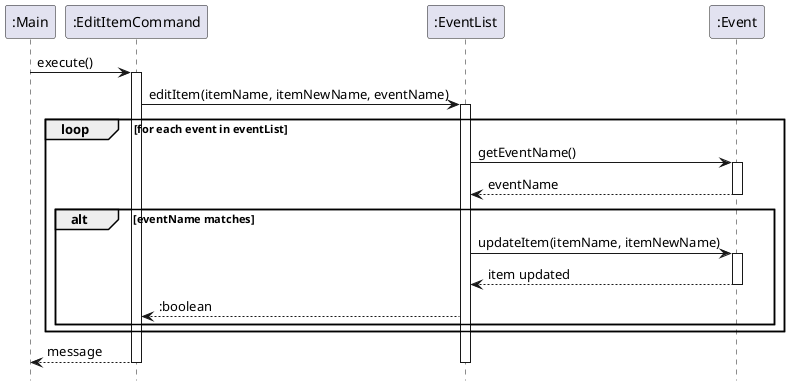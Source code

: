 @startuml
hide footbox

participant ":Main" as main
participant ":EditItemCommand" as editCommand
participant ":EventList" as eventList
participant ":Event" as event

main -> editCommand : execute()
activate editCommand

editCommand -> eventList : editItem(itemName, itemNewName, eventName)
activate eventList

loop for each event in eventList
    eventList -> event : getEventName()
    activate event
    event --> eventList : eventName
    deactivate event

    alt eventName matches
        eventList -> event : updateItem(itemName, itemNewName)
        activate event
        event --> eventList : item updated
        deactivate event
        eventList --> editCommand : :boolean

    end

end


editCommand --> main : message
deactivate eventList
deactivate editCommand
@enduml
 39 changes: 39 additions & 0 deletions39
docs/diagrams/EditParticipantCommandSequenceDiagram.puml
Original file line number	Original file line	Diff line number	Diff line change
@@ -0,0 +1,39 @@
@startuml
hide footbox

participant ":Main" as main
participant ":EditParticipantCommand" as editCommand
participant ":EventList" as eventList
participant ":Event" as event

main -> editCommand : execute()
activate editCommand

editCommand -> eventList : editParticipant(participantName, participantNumber, participantEmail, eventName)
activate eventList

loop for each event in eventList
    eventList -> event : getEventName()
    activate event
    event --> eventList : eventName
    deactivate event

    alt eventName matches
        eventList -> event : updateParticipant(participantName, participantNumber, participantEmail)
        activate event
        event --> eventList : updated
        deactivate event
        eventList --> editCommand : true
    end

end

alt no match found
    eventList --> editCommand : false
end

editCommand --> main : message
deactivate eventList
deactivate editCommand

@enduml